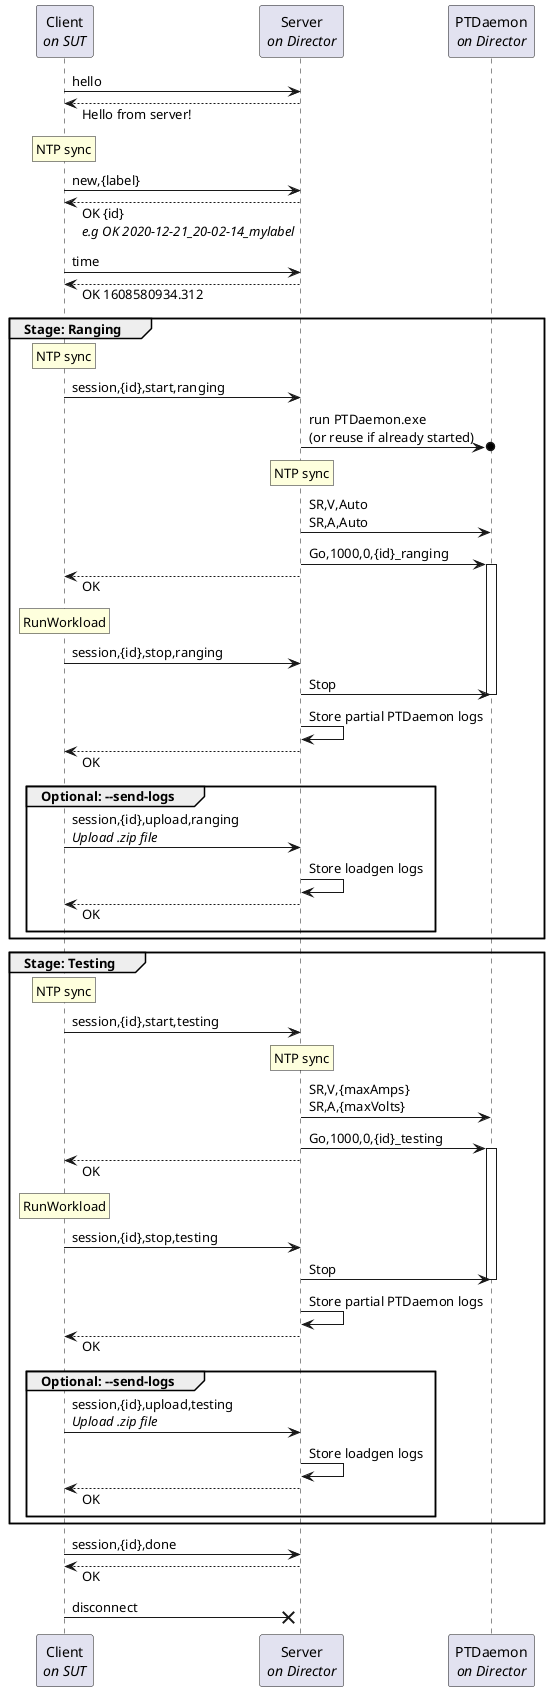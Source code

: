 # Sequence diargam in PlantUML format

@startuml

skinparam responseMessageBelowArrow true

participant "Client\n//on SUT//" as Client
participant "Server\n//on Director//" as Server
participant "PTDaemon\n//on Director//" as PTDaemon

Client -> Server: hello
Client <-- Server: Hello from server!

rnote over Client
    NTP sync
endnote

Client -> Server: new,{label}
Client <-- Server: OK {id}\n//e.g OK 2020-12-21_20-02-14_mylabel//

Client -> Server: time
Client <-- Server: OK 1608580934.312

group Stage: Ranging
    rnote over Client
        NTP sync
    endnote

    Client -> Server: session,{id},start,ranging
    Server ->o PTDaemon: run PTDaemon.exe\n(or reuse if already started)
    rnote over Server
        NTP sync
    endnote
    Server -> PTDaemon: SR,V,Auto\nSR,A,Auto
    Server -> PTDaemon: Go,1000,0,{id}_ranging
    
    activate PTDaemon
    Client <-- Server: OK
    
    rnote over Client
        RunWorkload
    endnote
    
    Client -> Server: session,{id},stop,ranging
    Server -> PTDaemon: Stop
    deactivate PTDaemon
    Server -> Server: Store partial PTDaemon logs
    Client <-- Server: OK
    
    group Optional: --send-logs
        Client -> Server: session,{id},upload,ranging\n//Upload .zip file//
        Server -> Server: Store loadgen logs
        Client <-- Server: OK
    end
end

group Stage: Testing
    rnote over Client
        NTP sync
    endnote

    Client -> Server: session,{id},start,testing
    rnote over Server
        NTP sync
    endnote
    Server -> PTDaemon: SR,V,{maxAmps}\nSR,A,{maxVolts}
    Server -> PTDaemon: Go,1000,0,{id}_testing
    
    activate PTDaemon
    Client <-- Server: OK
    
    rnote over Client
        RunWorkload
    endnote
    
    Client -> Server: session,{id},stop,testing
    Server -> PTDaemon: Stop
    deactivate PTDaemon
    Server -> Server: Store partial PTDaemon logs
    Client <-- Server: OK
    
    group Optional: --send-logs
        Client -> Server: session,{id},upload,testing\n//Upload .zip file//
        Server -> Server: Store loadgen logs
        Client <-- Server: OK
    end
end

Client -> Server: session,{id},done
Client <-- Server: OK

Client ->x Server: disconnect

@enduml
